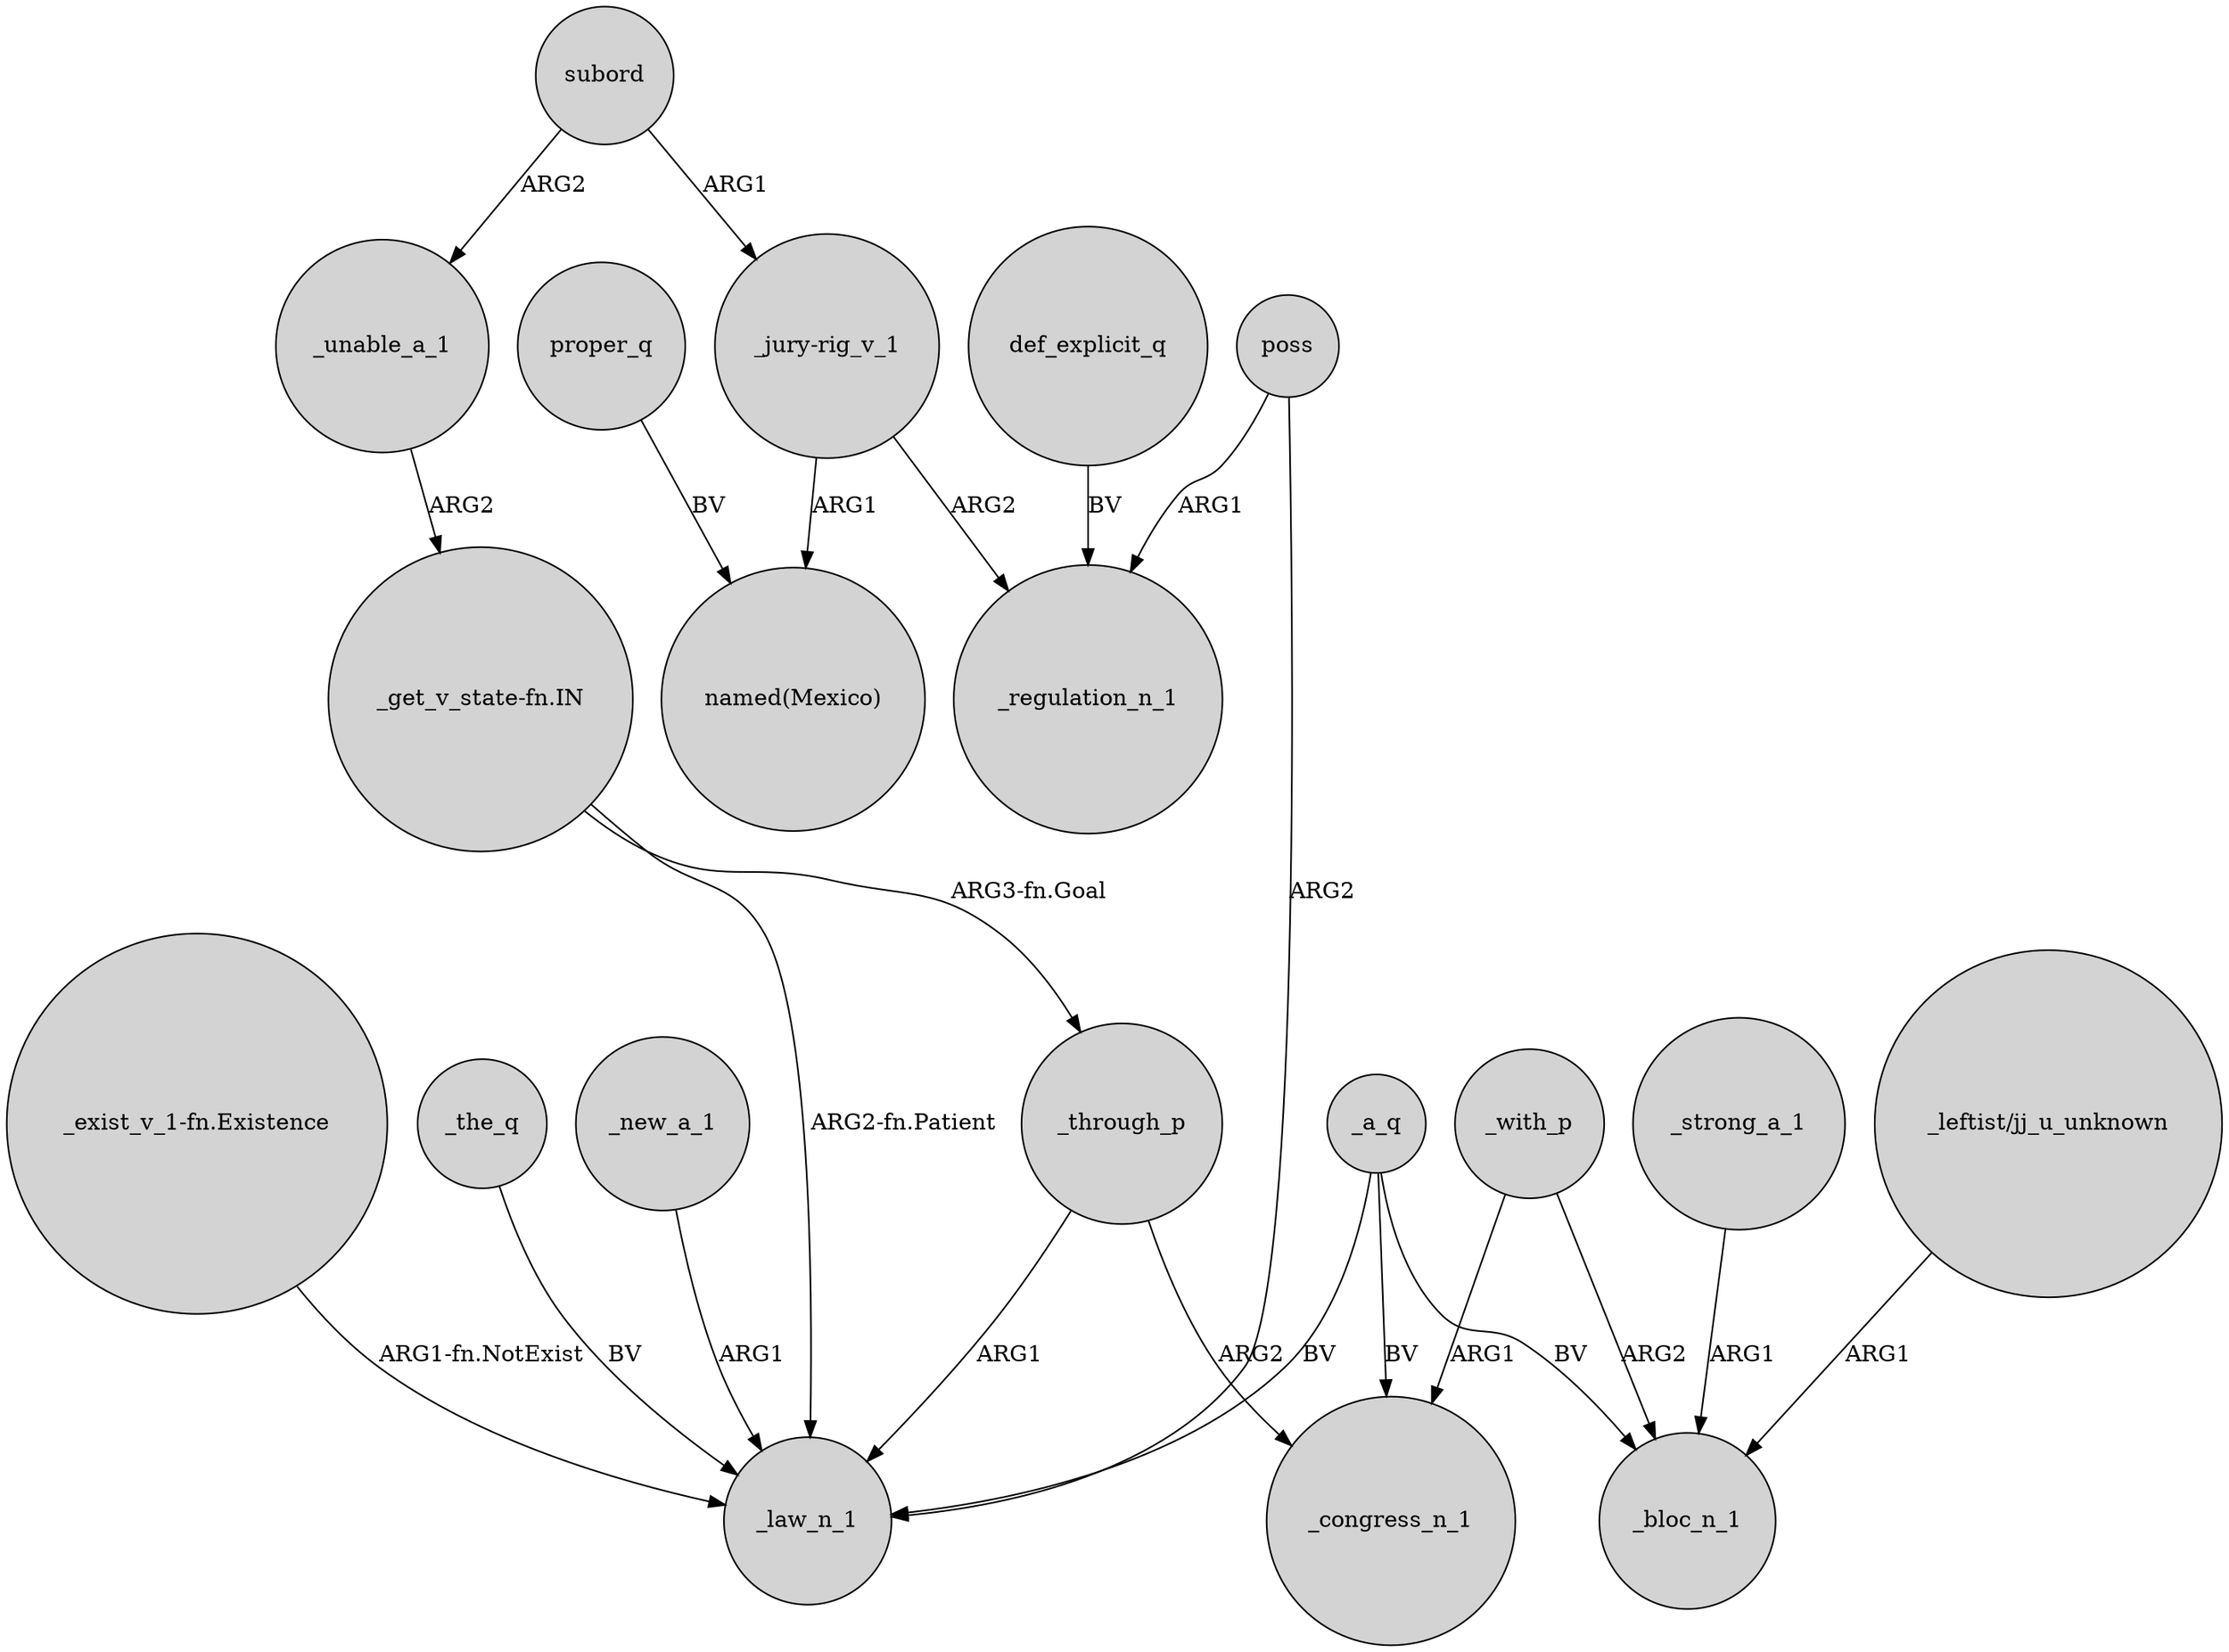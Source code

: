 digraph {
	node [shape=circle style=filled]
	subord -> _unable_a_1 [label=ARG2]
	subord -> "_jury-rig_v_1" [label=ARG1]
	_with_p -> _congress_n_1 [label=ARG1]
	"_jury-rig_v_1" -> "named(Mexico)" [label=ARG1]
	_through_p -> _law_n_1 [label=ARG1]
	_a_q -> _congress_n_1 [label=BV]
	"_exist_v_1-fn.Existence" -> _law_n_1 [label="ARG1-fn.NotExist"]
	def_explicit_q -> _regulation_n_1 [label=BV]
	"_leftist/jj_u_unknown" -> _bloc_n_1 [label=ARG1]
	"_get_v_state-fn.IN" -> _through_p [label="ARG3-fn.Goal"]
	proper_q -> "named(Mexico)" [label=BV]
	_a_q -> _law_n_1 [label=BV]
	_through_p -> _congress_n_1 [label=ARG2]
	"_get_v_state-fn.IN" -> _law_n_1 [label="ARG2-fn.Patient"]
	_the_q -> _law_n_1 [label=BV]
	_a_q -> _bloc_n_1 [label=BV]
	_unable_a_1 -> "_get_v_state-fn.IN" [label=ARG2]
	"_jury-rig_v_1" -> _regulation_n_1 [label=ARG2]
	_strong_a_1 -> _bloc_n_1 [label=ARG1]
	_new_a_1 -> _law_n_1 [label=ARG1]
	_with_p -> _bloc_n_1 [label=ARG2]
	poss -> _regulation_n_1 [label=ARG1]
	poss -> _law_n_1 [label=ARG2]
}

